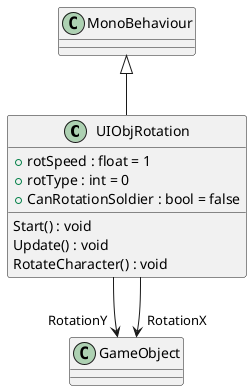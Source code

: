 @startuml
class UIObjRotation {
    Start() : void
    Update() : void
    + rotSpeed : float = 1
    + rotType : int = 0
    + CanRotationSoldier : bool = false
    RotateCharacter() : void
}
MonoBehaviour <|-- UIObjRotation
UIObjRotation --> "RotationY" GameObject
UIObjRotation --> "RotationX" GameObject
@enduml

